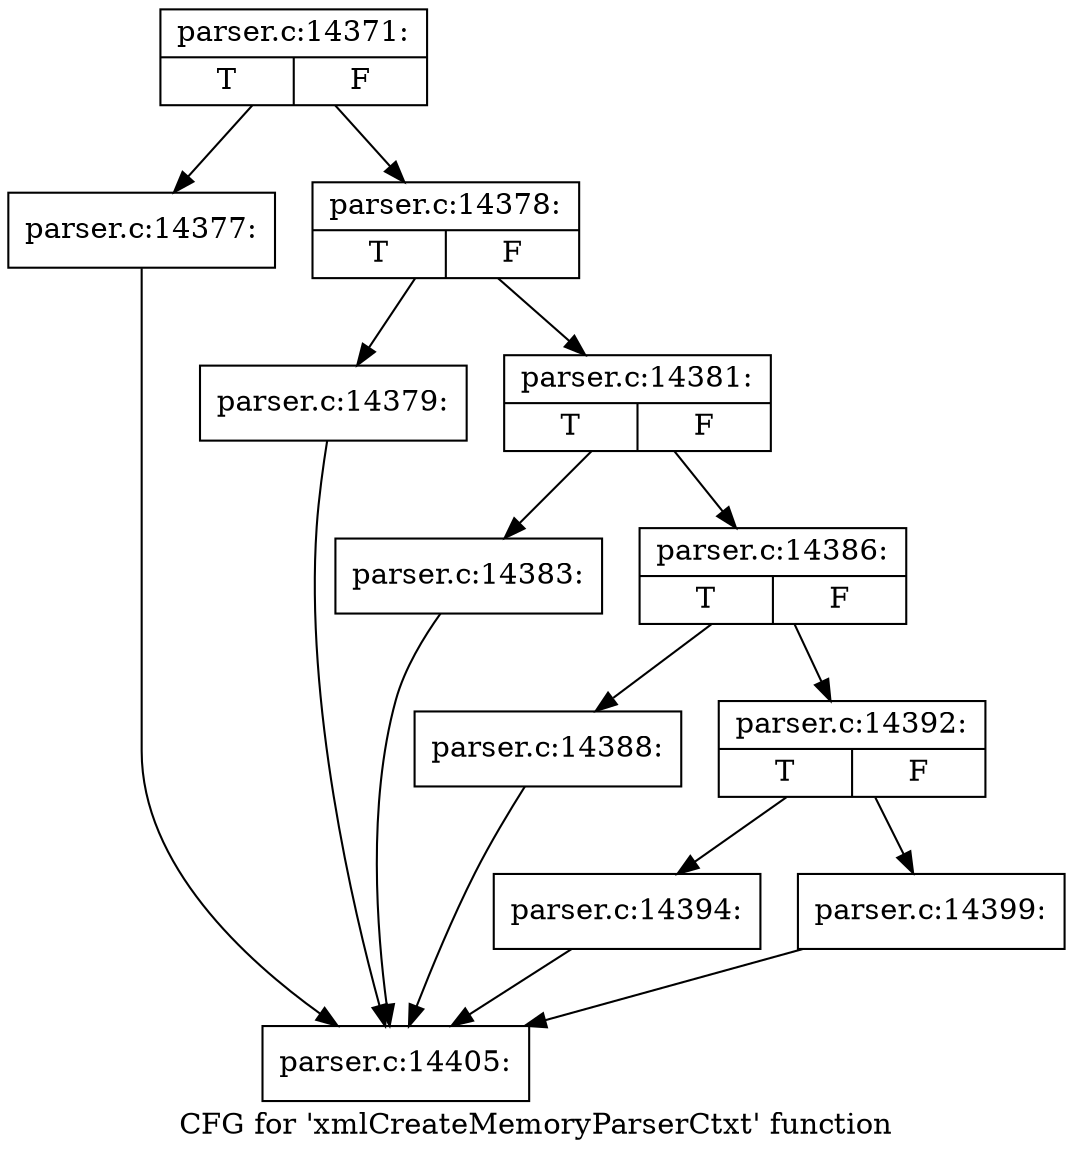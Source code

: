 digraph "CFG for 'xmlCreateMemoryParserCtxt' function" {
	label="CFG for 'xmlCreateMemoryParserCtxt' function";

	Node0x55d73bf10d20 [shape=record,label="{parser.c:14371:|{<s0>T|<s1>F}}"];
	Node0x55d73bf10d20 -> Node0x55d73bf1ee80;
	Node0x55d73bf10d20 -> Node0x55d73bf1eed0;
	Node0x55d73bf1ee80 [shape=record,label="{parser.c:14377:}"];
	Node0x55d73bf1ee80 -> Node0x55d73bf10e80;
	Node0x55d73bf1eed0 [shape=record,label="{parser.c:14378:|{<s0>T|<s1>F}}"];
	Node0x55d73bf1eed0 -> Node0x55d73bf1f330;
	Node0x55d73bf1eed0 -> Node0x55d73bf1f380;
	Node0x55d73bf1f330 [shape=record,label="{parser.c:14379:}"];
	Node0x55d73bf1f330 -> Node0x55d73bf10e80;
	Node0x55d73bf1f380 [shape=record,label="{parser.c:14381:|{<s0>T|<s1>F}}"];
	Node0x55d73bf1f380 -> Node0x55d73bf1f8f0;
	Node0x55d73bf1f380 -> Node0x55d73bf1f940;
	Node0x55d73bf1f8f0 [shape=record,label="{parser.c:14383:}"];
	Node0x55d73bf1f8f0 -> Node0x55d73bf10e80;
	Node0x55d73bf1f940 [shape=record,label="{parser.c:14386:|{<s0>T|<s1>F}}"];
	Node0x55d73bf1f940 -> Node0x55d73bf20990;
	Node0x55d73bf1f940 -> Node0x55d73bf209e0;
	Node0x55d73bf20990 [shape=record,label="{parser.c:14388:}"];
	Node0x55d73bf20990 -> Node0x55d73bf10e80;
	Node0x55d73bf209e0 [shape=record,label="{parser.c:14392:|{<s0>T|<s1>F}}"];
	Node0x55d73bf209e0 -> Node0x55d73bf21200;
	Node0x55d73bf209e0 -> Node0x55d73bf21250;
	Node0x55d73bf21200 [shape=record,label="{parser.c:14394:}"];
	Node0x55d73bf21200 -> Node0x55d73bf10e80;
	Node0x55d73bf21250 [shape=record,label="{parser.c:14399:}"];
	Node0x55d73bf21250 -> Node0x55d73bf10e80;
	Node0x55d73bf10e80 [shape=record,label="{parser.c:14405:}"];
}
